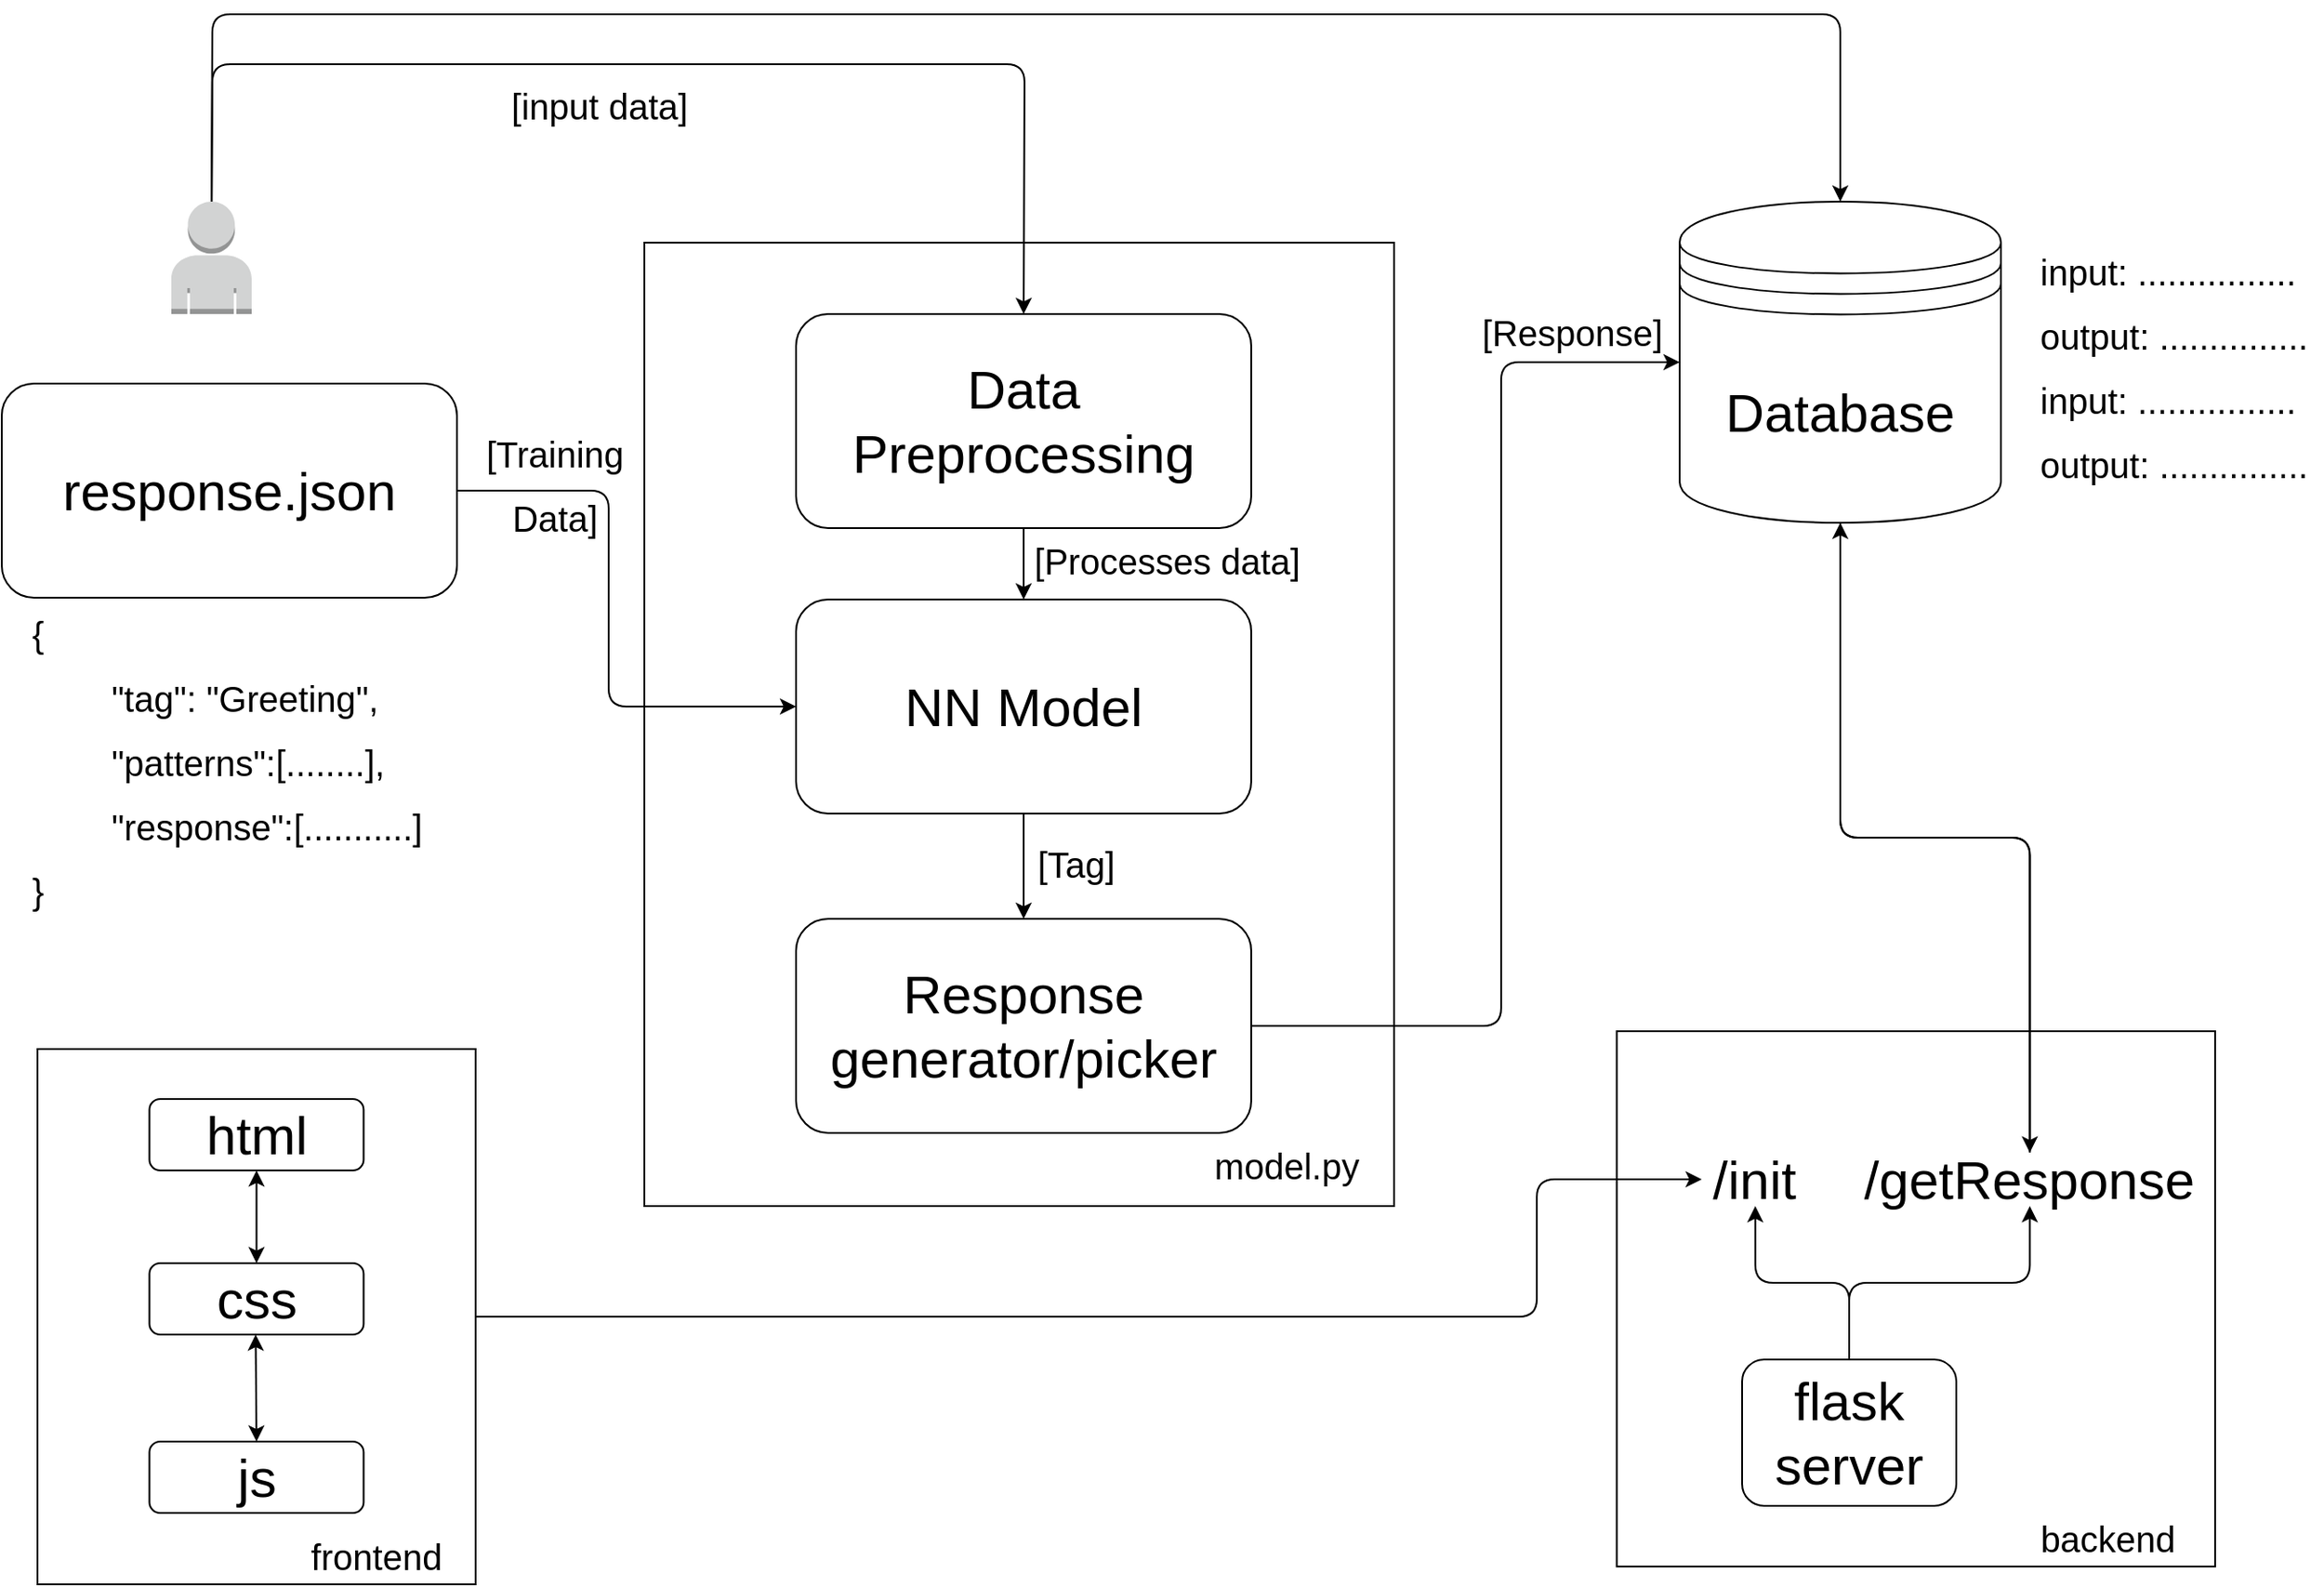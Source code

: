 <mxfile>
    <diagram id="cBGNo-PbBEfjsrkCtGjd" name="Page-1">
        <mxGraphModel dx="2490" dy="463" grid="1" gridSize="20" guides="1" tooltips="1" connect="1" arrows="1" fold="1" page="1" pageScale="1" pageWidth="850" pageHeight="1100" math="0" shadow="0">
            <root>
                <mxCell id="0"/>
                <mxCell id="1" parent="0"/>
                <mxCell id="41" value="" style="rounded=0;whiteSpace=wrap;html=1;fontSize=30;" vertex="1" parent="1">
                    <mxGeometry x="-615.22" y="670" width="335.22" height="300" as="geometry"/>
                </mxCell>
                <mxCell id="5" value="" style="rounded=0;whiteSpace=wrap;html=1;fontSize=30;" vertex="1" parent="1">
                    <mxGeometry x="-1160" y="228" width="420" height="540" as="geometry"/>
                </mxCell>
                <mxCell id="6" style="edgeStyle=none;html=1;entryX=0.5;entryY=0;entryDx=0;entryDy=0;fontSize=30;" edge="1" parent="1" source="2" target="3">
                    <mxGeometry relative="1" as="geometry"/>
                </mxCell>
                <mxCell id="2" value="&lt;font style=&quot;font-size: 30px&quot;&gt;Data Preprocessing&lt;/font&gt;" style="rounded=1;whiteSpace=wrap;html=1;" vertex="1" parent="1">
                    <mxGeometry x="-1075" y="268" width="255" height="120" as="geometry"/>
                </mxCell>
                <mxCell id="7" style="edgeStyle=none;html=1;entryX=0.5;entryY=0;entryDx=0;entryDy=0;fontSize=30;" edge="1" parent="1" source="3" target="4">
                    <mxGeometry relative="1" as="geometry"/>
                </mxCell>
                <mxCell id="3" value="&lt;font style=&quot;font-size: 30px&quot;&gt;NN Model&lt;/font&gt;" style="rounded=1;whiteSpace=wrap;html=1;" vertex="1" parent="1">
                    <mxGeometry x="-1075" y="428" width="255" height="120" as="geometry"/>
                </mxCell>
                <mxCell id="25" style="edgeStyle=none;html=1;entryX=0;entryY=0.5;entryDx=0;entryDy=0;fontSize=30;" edge="1" parent="1" source="4" target="22">
                    <mxGeometry relative="1" as="geometry">
                        <Array as="points">
                            <mxPoint x="-680" y="667"/>
                            <mxPoint x="-680" y="295"/>
                        </Array>
                    </mxGeometry>
                </mxCell>
                <mxCell id="4" value="&lt;font style=&quot;font-size: 30px&quot;&gt;Response generator/picker&lt;/font&gt;" style="rounded=1;whiteSpace=wrap;html=1;" vertex="1" parent="1">
                    <mxGeometry x="-1075" y="607" width="255" height="120" as="geometry"/>
                </mxCell>
                <mxCell id="8" value="&lt;font style=&quot;font-size: 20px&quot;&gt;[Tag]&lt;/font&gt;" style="text;html=1;strokeColor=none;fillColor=none;align=center;verticalAlign=middle;whiteSpace=wrap;rounded=0;fontSize=30;" vertex="1" parent="1">
                    <mxGeometry x="-948" y="558" width="60" height="30" as="geometry"/>
                </mxCell>
                <mxCell id="9" value="&lt;font style=&quot;font-size: 20px&quot;&gt;[Processes data]&lt;/font&gt;" style="text;html=1;strokeColor=none;fillColor=none;align=center;verticalAlign=middle;whiteSpace=wrap;rounded=0;fontSize=30;" vertex="1" parent="1">
                    <mxGeometry x="-951" y="388" width="168" height="30" as="geometry"/>
                </mxCell>
                <mxCell id="11" style="edgeStyle=none;html=1;entryX=0;entryY=0.5;entryDx=0;entryDy=0;fontSize=20;" edge="1" parent="1" source="10" target="3">
                    <mxGeometry relative="1" as="geometry">
                        <Array as="points">
                            <mxPoint x="-1180" y="367"/>
                            <mxPoint x="-1180" y="488"/>
                        </Array>
                    </mxGeometry>
                </mxCell>
                <mxCell id="10" value="&lt;span style=&quot;font-size: 30px&quot;&gt;response.json&lt;/span&gt;" style="rounded=1;whiteSpace=wrap;html=1;" vertex="1" parent="1">
                    <mxGeometry x="-1520" y="307" width="255" height="120" as="geometry"/>
                </mxCell>
                <mxCell id="12" value="&lt;font style=&quot;font-size: 20px&quot;&gt;[Training Data]&lt;/font&gt;" style="text;html=1;strokeColor=none;fillColor=none;align=center;verticalAlign=middle;whiteSpace=wrap;rounded=0;fontSize=30;" vertex="1" parent="1">
                    <mxGeometry x="-1260" y="333" width="100" height="55" as="geometry"/>
                </mxCell>
                <mxCell id="14" value="&lt;span style=&quot;font-size: 20px&quot;&gt;{&lt;br&gt;&lt;span style=&quot;white-space: pre&quot;&gt;&#9;&lt;/span&gt;&quot;tag&quot;: &quot;Greeting&quot;,&lt;br&gt;&lt;span style=&quot;white-space: pre&quot;&gt;&#9;&lt;/span&gt;&quot;patterns&quot;:[........],&lt;br&gt;&lt;span style=&quot;white-space: pre&quot;&gt;&#9;&lt;/span&gt;&quot;response&quot;:[...........]&lt;br&gt;}&lt;/span&gt;" style="text;html=1;strokeColor=none;fillColor=none;align=left;verticalAlign=middle;whiteSpace=wrap;rounded=0;fontSize=30;" vertex="1" parent="1">
                    <mxGeometry x="-1505" y="424.5" width="240" height="182.5" as="geometry"/>
                </mxCell>
                <mxCell id="17" style="edgeStyle=none;html=1;entryX=0.5;entryY=0;entryDx=0;entryDy=0;fontSize=15;" edge="1" parent="1" source="16" target="2">
                    <mxGeometry relative="1" as="geometry">
                        <Array as="points">
                            <mxPoint x="-1402" y="128"/>
                            <mxPoint x="-947" y="128"/>
                        </Array>
                    </mxGeometry>
                </mxCell>
                <mxCell id="24" style="edgeStyle=none;html=1;entryX=0.5;entryY=0;entryDx=0;entryDy=0;fontSize=30;exitX=0.5;exitY=0;exitDx=0;exitDy=0;exitPerimeter=0;" edge="1" parent="1" source="16" target="22">
                    <mxGeometry relative="1" as="geometry">
                        <Array as="points">
                            <mxPoint x="-1402" y="100"/>
                            <mxPoint x="-490" y="100"/>
                        </Array>
                    </mxGeometry>
                </mxCell>
                <mxCell id="16" value="" style="outlineConnect=0;dashed=0;verticalLabelPosition=bottom;verticalAlign=top;align=center;html=1;shape=mxgraph.aws3.user;fillColor=#D2D3D3;gradientColor=none;fontSize=15;" vertex="1" parent="1">
                    <mxGeometry x="-1425" y="205" width="45" height="63" as="geometry"/>
                </mxCell>
                <mxCell id="18" value="&lt;span style=&quot;font-size: 20px&quot;&gt;[input data]&lt;/span&gt;" style="text;html=1;strokeColor=none;fillColor=none;align=center;verticalAlign=middle;whiteSpace=wrap;rounded=0;fontSize=30;" vertex="1" parent="1">
                    <mxGeometry x="-1265" y="120" width="160" height="55" as="geometry"/>
                </mxCell>
                <mxCell id="55" style="edgeStyle=orthogonalEdgeStyle;html=1;entryX=0.5;entryY=0;entryDx=0;entryDy=0;fontSize=30;" edge="1" parent="1" source="22" target="50">
                    <mxGeometry relative="1" as="geometry"/>
                </mxCell>
                <mxCell id="22" value="&lt;font style=&quot;font-size: 30px&quot;&gt;Database&lt;/font&gt;" style="shape=datastore;whiteSpace=wrap;html=1;fontSize=15;" vertex="1" parent="1">
                    <mxGeometry x="-580" y="205" width="180" height="180" as="geometry"/>
                </mxCell>
                <mxCell id="26" value="&lt;span style=&quot;font-size: 20px&quot;&gt;[Response]&lt;/span&gt;" style="text;html=1;strokeColor=none;fillColor=none;align=center;verticalAlign=middle;whiteSpace=wrap;rounded=0;fontSize=30;" vertex="1" parent="1">
                    <mxGeometry x="-700" y="260" width="120" height="30" as="geometry"/>
                </mxCell>
                <mxCell id="27" value="&lt;span style=&quot;font-size: 20px&quot;&gt;model.py&lt;/span&gt;" style="text;html=1;strokeColor=none;fillColor=none;align=center;verticalAlign=middle;whiteSpace=wrap;rounded=0;fontSize=30;" vertex="1" parent="1">
                    <mxGeometry x="-860" y="727" width="120" height="30" as="geometry"/>
                </mxCell>
                <mxCell id="28" value="&lt;span style=&quot;font-size: 20px&quot;&gt;input: ................&lt;br&gt;output: ...............&lt;br&gt;&lt;/span&gt;&lt;span style=&quot;font-size: 20px&quot;&gt;input: ................&lt;/span&gt;&lt;br style=&quot;font-size: 20px&quot;&gt;&lt;span style=&quot;font-size: 20px&quot;&gt;output: ...............&lt;/span&gt;&lt;span style=&quot;font-size: 20px&quot;&gt;&lt;br&gt;&lt;/span&gt;" style="text;html=1;strokeColor=none;fillColor=none;align=left;verticalAlign=middle;whiteSpace=wrap;rounded=0;fontSize=30;" vertex="1" parent="1">
                    <mxGeometry x="-380" y="214.5" width="160" height="161" as="geometry"/>
                </mxCell>
                <mxCell id="53" style="edgeStyle=orthogonalEdgeStyle;html=1;entryX=0;entryY=0.5;entryDx=0;entryDy=0;fontSize=30;" edge="1" parent="1" source="30" target="49">
                    <mxGeometry relative="1" as="geometry">
                        <Array as="points">
                            <mxPoint x="-660" y="830"/>
                            <mxPoint x="-660" y="753"/>
                        </Array>
                    </mxGeometry>
                </mxCell>
                <mxCell id="30" value="" style="rounded=0;whiteSpace=wrap;html=1;fontSize=30;" vertex="1" parent="1">
                    <mxGeometry x="-1500" y="680" width="245.45" height="300" as="geometry"/>
                </mxCell>
                <mxCell id="34" style="edgeStyle=none;html=1;entryX=0.5;entryY=0;entryDx=0;entryDy=0;fontSize=30;strokeColor=none;" edge="1" parent="1" source="31" target="32">
                    <mxGeometry relative="1" as="geometry"/>
                </mxCell>
                <mxCell id="31" value="html" style="rounded=1;whiteSpace=wrap;html=1;fontSize=30;" vertex="1" parent="1">
                    <mxGeometry x="-1437.28" y="708" width="120" height="40" as="geometry"/>
                </mxCell>
                <mxCell id="32" value="css" style="rounded=1;whiteSpace=wrap;html=1;fontSize=30;" vertex="1" parent="1">
                    <mxGeometry x="-1437.28" y="800" width="120" height="40" as="geometry"/>
                </mxCell>
                <mxCell id="33" value="js" style="rounded=1;whiteSpace=wrap;html=1;fontSize=30;" vertex="1" parent="1">
                    <mxGeometry x="-1437.28" y="900" width="120" height="40" as="geometry"/>
                </mxCell>
                <mxCell id="36" value="" style="endArrow=classic;startArrow=classic;html=1;fontSize=30;exitX=0.5;exitY=0;exitDx=0;exitDy=0;entryX=0.5;entryY=1;entryDx=0;entryDy=0;" edge="1" parent="1" source="32" target="31">
                    <mxGeometry width="50" height="50" relative="1" as="geometry">
                        <mxPoint x="-1560" y="810" as="sourcePoint"/>
                        <mxPoint x="-1377" y="760" as="targetPoint"/>
                    </mxGeometry>
                </mxCell>
                <mxCell id="37" value="" style="endArrow=classic;startArrow=classic;html=1;fontSize=30;exitX=0.5;exitY=0;exitDx=0;exitDy=0;entryX=0.5;entryY=1;entryDx=0;entryDy=0;" edge="1" parent="1" source="33">
                    <mxGeometry width="50" height="50" relative="1" as="geometry">
                        <mxPoint x="-1377.78" y="892" as="sourcePoint"/>
                        <mxPoint x="-1377.78" y="840" as="targetPoint"/>
                    </mxGeometry>
                </mxCell>
                <mxCell id="38" value="&lt;span style=&quot;font-size: 20px&quot;&gt;frontend&lt;/span&gt;" style="text;html=1;strokeColor=none;fillColor=none;align=center;verticalAlign=middle;whiteSpace=wrap;rounded=0;fontSize=30;" vertex="1" parent="1">
                    <mxGeometry x="-1369.55" y="946" width="120" height="30" as="geometry"/>
                </mxCell>
                <mxCell id="42" style="edgeStyle=none;html=1;entryX=0.5;entryY=0;entryDx=0;entryDy=0;fontSize=30;strokeColor=none;" edge="1" parent="1" source="43">
                    <mxGeometry relative="1" as="geometry">
                        <mxPoint x="-492.5" y="790" as="targetPoint"/>
                    </mxGeometry>
                </mxCell>
                <mxCell id="51" style="edgeStyle=orthogonalEdgeStyle;html=1;entryX=0.5;entryY=1;entryDx=0;entryDy=0;fontSize=30;" edge="1" parent="1" source="43" target="49">
                    <mxGeometry relative="1" as="geometry"/>
                </mxCell>
                <mxCell id="52" style="edgeStyle=orthogonalEdgeStyle;html=1;entryX=0.5;entryY=1;entryDx=0;entryDy=0;fontSize=30;" edge="1" parent="1" source="43" target="50">
                    <mxGeometry relative="1" as="geometry"/>
                </mxCell>
                <mxCell id="43" value="flask server" style="rounded=1;whiteSpace=wrap;html=1;fontSize=30;" vertex="1" parent="1">
                    <mxGeometry x="-545" y="854" width="120" height="82" as="geometry"/>
                </mxCell>
                <mxCell id="48" value="&lt;span style=&quot;font-size: 20px&quot;&gt;backend&lt;/span&gt;" style="text;html=1;strokeColor=none;fillColor=none;align=center;verticalAlign=middle;whiteSpace=wrap;rounded=0;fontSize=30;" vertex="1" parent="1">
                    <mxGeometry x="-400" y="936" width="120" height="30" as="geometry"/>
                </mxCell>
                <mxCell id="49" value="/init" style="text;html=1;strokeColor=none;fillColor=none;align=center;verticalAlign=middle;whiteSpace=wrap;rounded=0;fontSize=30;" vertex="1" parent="1">
                    <mxGeometry x="-567.61" y="738" width="60" height="30" as="geometry"/>
                </mxCell>
                <mxCell id="54" style="edgeStyle=orthogonalEdgeStyle;html=1;entryX=0.5;entryY=1;entryDx=0;entryDy=0;fontSize=30;" edge="1" parent="1" source="50" target="22">
                    <mxGeometry relative="1" as="geometry"/>
                </mxCell>
                <mxCell id="50" value="/getResponse" style="text;html=1;strokeColor=none;fillColor=none;align=center;verticalAlign=middle;whiteSpace=wrap;rounded=0;fontSize=30;" vertex="1" parent="1">
                    <mxGeometry x="-507.61" y="738" width="247.61" height="30" as="geometry"/>
                </mxCell>
            </root>
        </mxGraphModel>
    </diagram>
</mxfile>